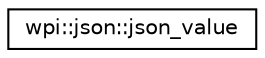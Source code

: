 digraph "Graphical Class Hierarchy"
{
  edge [fontname="Helvetica",fontsize="10",labelfontname="Helvetica",labelfontsize="10"];
  node [fontname="Helvetica",fontsize="10",shape=record];
  rankdir="LR";
  Node1 [label="wpi::json::json_value",height=0.2,width=0.4,color="black", fillcolor="white", style="filled",URL="$unionwpi_1_1json_1_1json__value.html",tooltip="a JSON value "];
}
